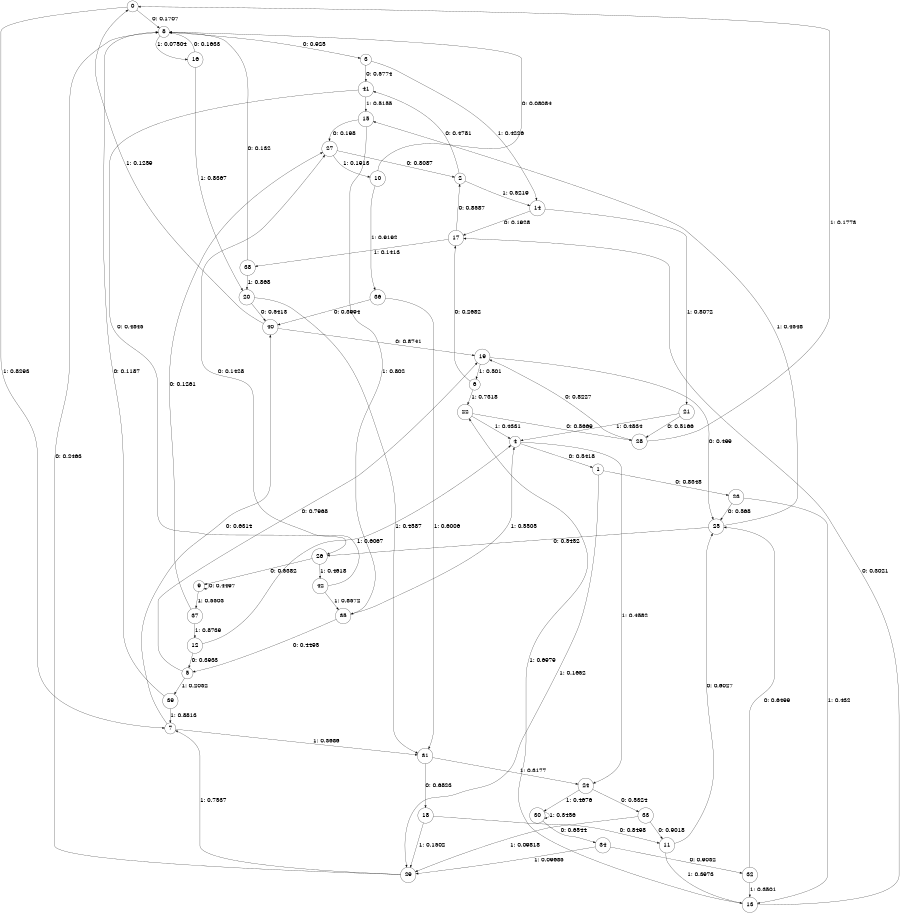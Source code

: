 digraph "ch10randomL7" {
size = "6,8.5";
ratio = "fill";
node [shape = circle];
node [fontsize = 24];
edge [fontsize = 24];
0 -> 8 [label = "0: 0.1707   "];
0 -> 7 [label = "1: 0.8293   "];
1 -> 23 [label = "0: 0.8348   "];
1 -> 29 [label = "1: 0.1652   "];
2 -> 41 [label = "0: 0.4781   "];
2 -> 14 [label = "1: 0.5219   "];
3 -> 41 [label = "0: 0.5774   "];
3 -> 14 [label = "1: 0.4226   "];
4 -> 1 [label = "0: 0.5418   "];
4 -> 24 [label = "1: 0.4582   "];
5 -> 19 [label = "0: 0.7968   "];
5 -> 39 [label = "1: 0.2032   "];
6 -> 17 [label = "0: 0.2682   "];
6 -> 22 [label = "1: 0.7318   "];
7 -> 40 [label = "0: 0.6314   "];
7 -> 31 [label = "1: 0.3686   "];
8 -> 3 [label = "0: 0.925    "];
8 -> 16 [label = "1: 0.07504  "];
9 -> 9 [label = "0: 0.4497   "];
9 -> 37 [label = "1: 0.5503   "];
10 -> 8 [label = "0: 0.08084  "];
10 -> 36 [label = "1: 0.9192   "];
11 -> 25 [label = "0: 0.6027   "];
11 -> 13 [label = "1: 0.3973   "];
12 -> 5 [label = "0: 0.3933   "];
12 -> 4 [label = "1: 0.6067   "];
13 -> 17 [label = "0: 0.3021   "];
13 -> 22 [label = "1: 0.6979   "];
14 -> 17 [label = "0: 0.1928   "];
14 -> 21 [label = "1: 0.8072   "];
15 -> 27 [label = "0: 0.198    "];
15 -> 35 [label = "1: 0.802    "];
16 -> 8 [label = "0: 0.1633   "];
16 -> 20 [label = "1: 0.8367   "];
17 -> 2 [label = "0: 0.8587   "];
17 -> 38 [label = "1: 0.1413   "];
18 -> 11 [label = "0: 0.8498   "];
18 -> 29 [label = "1: 0.1502   "];
19 -> 25 [label = "0: 0.499    "];
19 -> 6 [label = "1: 0.501    "];
20 -> 40 [label = "0: 0.5413   "];
20 -> 31 [label = "1: 0.4587   "];
21 -> 28 [label = "0: 0.5166   "];
21 -> 4 [label = "1: 0.4834   "];
22 -> 28 [label = "0: 0.5669   "];
22 -> 4 [label = "1: 0.4331   "];
23 -> 25 [label = "0: 0.568    "];
23 -> 13 [label = "1: 0.432    "];
24 -> 33 [label = "0: 0.5324   "];
24 -> 30 [label = "1: 0.4676   "];
25 -> 26 [label = "0: 0.5452   "];
25 -> 15 [label = "1: 0.4548   "];
26 -> 9 [label = "0: 0.5382   "];
26 -> 42 [label = "1: 0.4618   "];
27 -> 2 [label = "0: 0.8087   "];
27 -> 10 [label = "1: 0.1913   "];
28 -> 19 [label = "0: 0.8227   "];
28 -> 0 [label = "1: 0.1773   "];
29 -> 8 [label = "0: 0.2463   "];
29 -> 7 [label = "1: 0.7537   "];
30 -> 34 [label = "0: 0.6544   "];
30 -> 30 [label = "1: 0.3456   "];
31 -> 18 [label = "0: 0.6823   "];
31 -> 24 [label = "1: 0.3177   "];
32 -> 25 [label = "0: 0.6499   "];
32 -> 13 [label = "1: 0.3501   "];
33 -> 11 [label = "0: 0.9018   "];
33 -> 29 [label = "1: 0.09818  "];
34 -> 32 [label = "0: 0.9032   "];
34 -> 29 [label = "1: 0.09685  "];
35 -> 5 [label = "0: 0.4495   "];
35 -> 4 [label = "1: 0.5505   "];
36 -> 40 [label = "0: 0.3994   "];
36 -> 31 [label = "1: 0.6006   "];
37 -> 27 [label = "0: 0.1261   "];
37 -> 12 [label = "1: 0.8739   "];
38 -> 8 [label = "0: 0.132    "];
38 -> 20 [label = "1: 0.868    "];
39 -> 8 [label = "0: 0.1187   "];
39 -> 7 [label = "1: 0.8813   "];
40 -> 19 [label = "0: 0.8741   "];
40 -> 0 [label = "1: 0.1259   "];
41 -> 26 [label = "0: 0.4845   "];
41 -> 15 [label = "1: 0.5155   "];
42 -> 27 [label = "0: 0.1428   "];
42 -> 35 [label = "1: 0.8572   "];
}